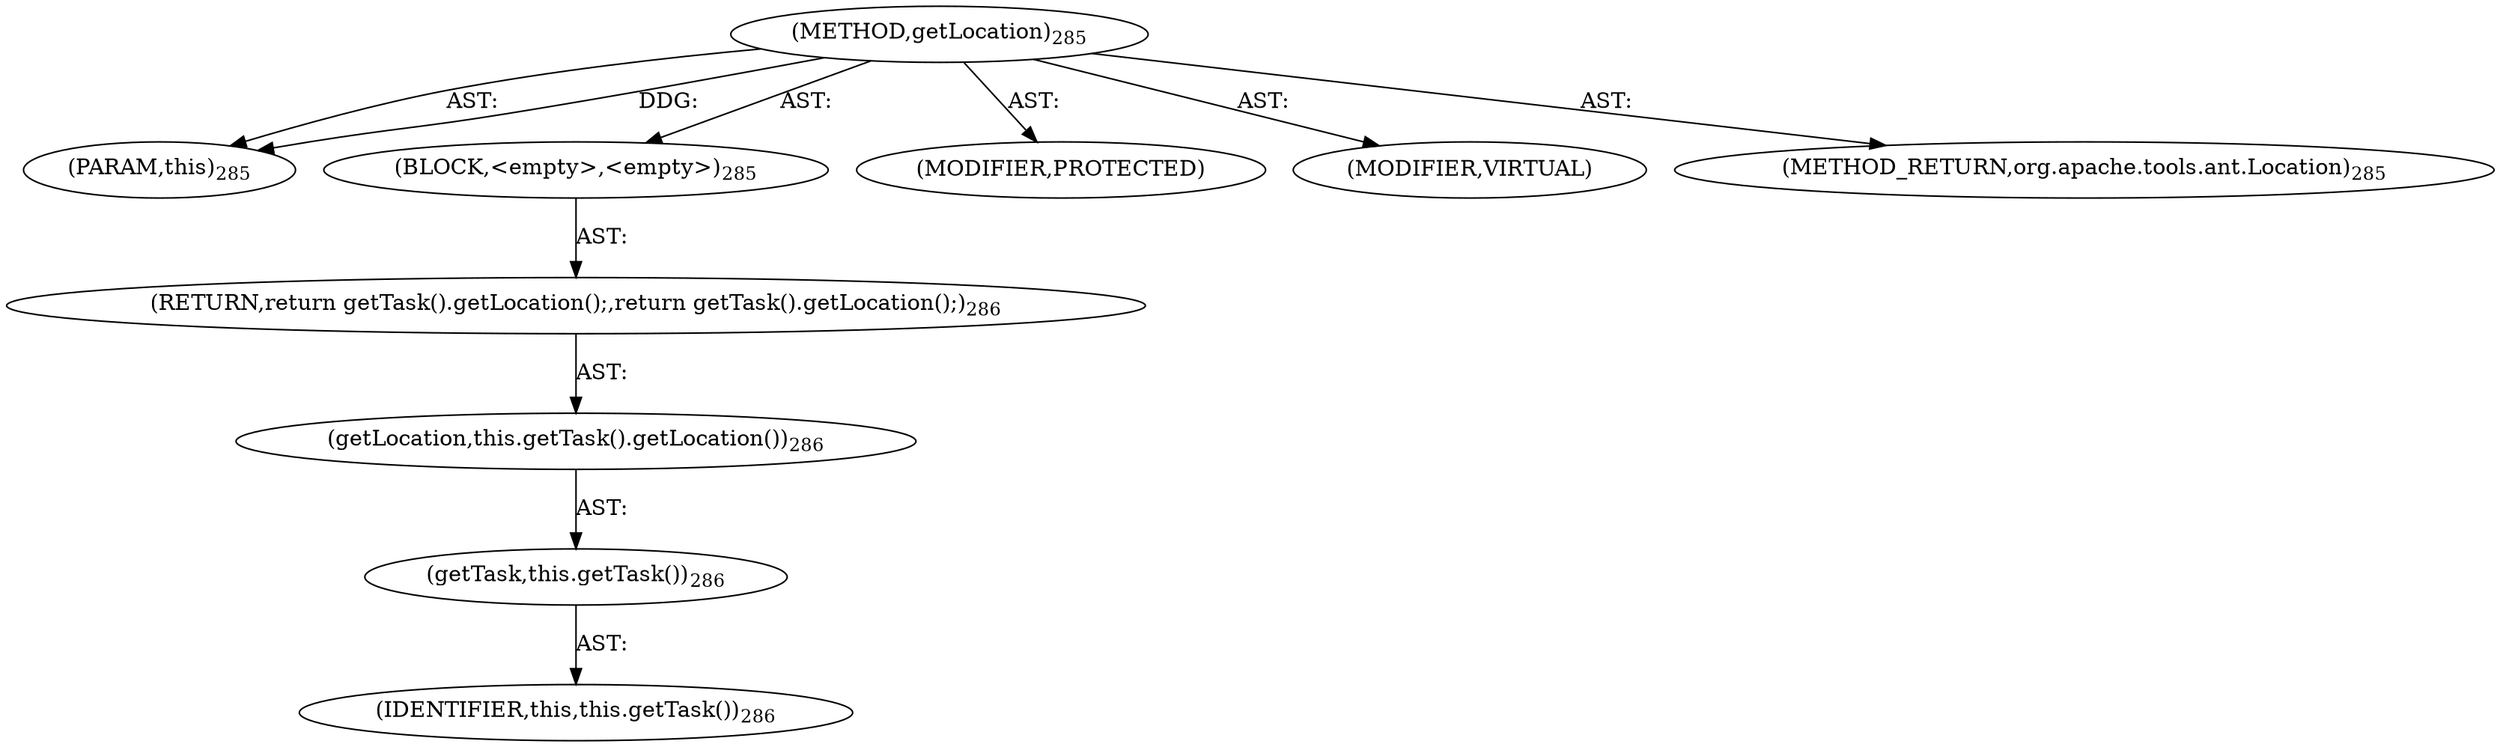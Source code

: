 digraph "getLocation" {  
"111669149708" [label = <(METHOD,getLocation)<SUB>285</SUB>> ]
"115964116997" [label = <(PARAM,this)<SUB>285</SUB>> ]
"25769803792" [label = <(BLOCK,&lt;empty&gt;,&lt;empty&gt;)<SUB>285</SUB>> ]
"146028888070" [label = <(RETURN,return getTask().getLocation();,return getTask().getLocation();)<SUB>286</SUB>> ]
"30064771115" [label = <(getLocation,this.getTask().getLocation())<SUB>286</SUB>> ]
"30064771116" [label = <(getTask,this.getTask())<SUB>286</SUB>> ]
"68719476741" [label = <(IDENTIFIER,this,this.getTask())<SUB>286</SUB>> ]
"133143986227" [label = <(MODIFIER,PROTECTED)> ]
"133143986228" [label = <(MODIFIER,VIRTUAL)> ]
"128849018892" [label = <(METHOD_RETURN,org.apache.tools.ant.Location)<SUB>285</SUB>> ]
  "111669149708" -> "115964116997"  [ label = "AST: "] 
  "111669149708" -> "25769803792"  [ label = "AST: "] 
  "111669149708" -> "133143986227"  [ label = "AST: "] 
  "111669149708" -> "133143986228"  [ label = "AST: "] 
  "111669149708" -> "128849018892"  [ label = "AST: "] 
  "25769803792" -> "146028888070"  [ label = "AST: "] 
  "146028888070" -> "30064771115"  [ label = "AST: "] 
  "30064771115" -> "30064771116"  [ label = "AST: "] 
  "30064771116" -> "68719476741"  [ label = "AST: "] 
  "111669149708" -> "115964116997"  [ label = "DDG: "] 
}
